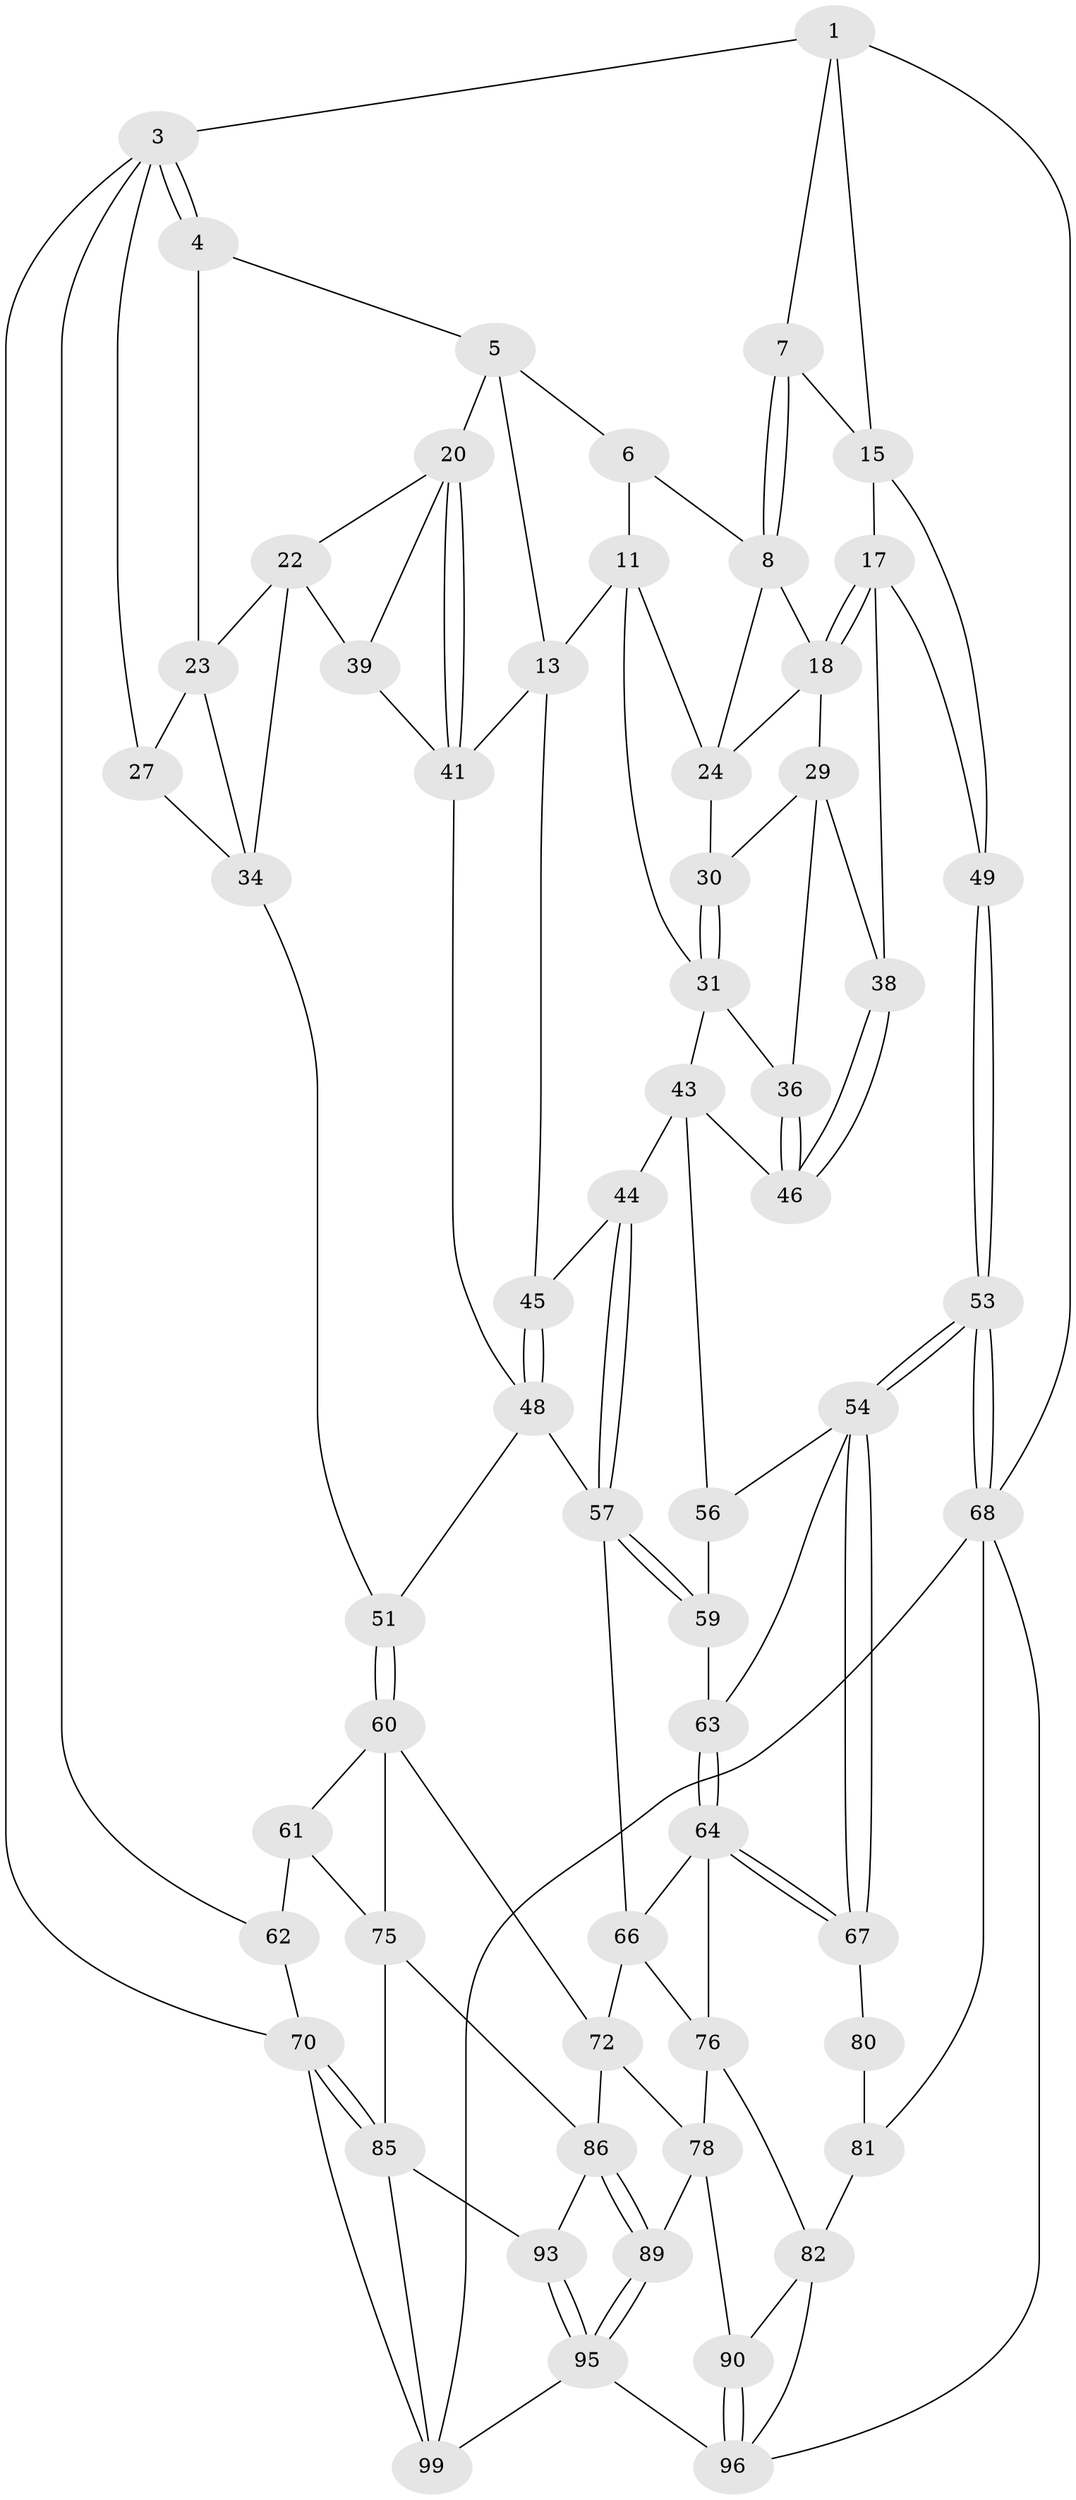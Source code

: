 // original degree distribution, {3: 0.020202020202020204, 6: 0.2222222222222222, 4: 0.25252525252525254, 5: 0.5050505050505051}
// Generated by graph-tools (version 1.1) at 2025/11/02/27/25 16:11:52]
// undirected, 61 vertices, 132 edges
graph export_dot {
graph [start="1"]
  node [color=gray90,style=filled];
  1 [pos="+0.8640197557971475+0",super="+2"];
  3 [pos="+0+0",super="+26"];
  4 [pos="+0.30630582919209254+0"];
  5 [pos="+0.6171440415635219+0",super="+14"];
  6 [pos="+0.7770500843135536+0",super="+10"];
  7 [pos="+0.9195744312801704+0"];
  8 [pos="+0.8992361058028818+0.06156267475102947",super="+9"];
  11 [pos="+0.7453624213250699+0.08769532559226331",super="+12"];
  13 [pos="+0.6679458290971+0.1067528943967421",super="+40"];
  15 [pos="+0.9516639836134114+0.011945095127311189",super="+16"];
  17 [pos="+0.9978902998713168+0.1654431928012107",super="+37"];
  18 [pos="+0.9175227921051521+0.10435419798317047",super="+19"];
  20 [pos="+0.4915137829831488+0.10937272824624102",super="+21"];
  22 [pos="+0.3407130026796865+0.0025284073912384152",super="+33"];
  23 [pos="+0.30108206490724887+0",super="+28"];
  24 [pos="+0.8303528207417846+0.08779459839355612",super="+25"];
  27 [pos="+0+0.22286447010894112"];
  29 [pos="+0.8380302973003022+0.13007158103343786",super="+35"];
  30 [pos="+0.8347954885396276+0.12749585451946652"];
  31 [pos="+0.7472541582223586+0.16791908978692413",super="+32"];
  34 [pos="+0.27254689288186995+0.2259142286686634",super="+52"];
  36 [pos="+0.760122467478296+0.1749380431293777"];
  38 [pos="+0.8708902367859506+0.21824948733184324"];
  39 [pos="+0.3701463399997155+0.21840075308347567"];
  41 [pos="+0.5163305736114329+0.16750739872688836",super="+42"];
  43 [pos="+0.7020653471821227+0.25298450823847096",super="+47"];
  44 [pos="+0.6409189689400336+0.2840688022847227"];
  45 [pos="+0.5982956458126499+0.24489164923549814"];
  46 [pos="+0.8298330684895797+0.2901608813336592"];
  48 [pos="+0.44818902770191044+0.3297435413333004",super="+50"];
  49 [pos="+1+0.22846444969357216"];
  51 [pos="+0.31547816095907183+0.45750993932354006"];
  53 [pos="+1+0.537489349134126"];
  54 [pos="+1+0.5403510727812606",super="+55"];
  56 [pos="+0.829833225506766+0.32564456290451504"];
  57 [pos="+0.6385585990207593+0.4028831248374105",super="+58"];
  59 [pos="+0.6812839670106359+0.4076237490224349"];
  60 [pos="+0.313065975674601+0.4623165565566243",super="+73"];
  61 [pos="+0.2999291639488026+0.4633475951292101",super="+74"];
  62 [pos="+0+0.2874450083110403",super="+69"];
  63 [pos="+0.7394085401223902+0.4570497015317012"];
  64 [pos="+0.8170441256925288+0.6330924841078659",super="+65"];
  66 [pos="+0.5863505552709847+0.4885489942204138",super="+71"];
  67 [pos="+0.8805085770195494+0.6622736640026647"];
  68 [pos="+1+1",super="+91"];
  70 [pos="+0+0.9230874306110795"];
  72 [pos="+0.4106062356608811+0.6552633906677733",super="+79"];
  75 [pos="+0.1850258776148844+0.7023501386485106",super="+84"];
  76 [pos="+0.6401958754882586+0.6489689727383617",super="+77"];
  78 [pos="+0.4788513239208573+0.7208828216429546",super="+88"];
  80 [pos="+0.8687744727767039+0.6907872974071675"];
  81 [pos="+0.784706653786277+0.8290123960385463",super="+92"];
  82 [pos="+0.7534115717653237+0.8583118724364913",super="+83"];
  85 [pos="+0.07787641241235978+0.8523033441099724",super="+94"];
  86 [pos="+0.36311368785198944+0.8109989063113744",super="+87"];
  89 [pos="+0.4624692532283035+0.9054214498597837"];
  90 [pos="+0.595222734089379+0.8913007229600023"];
  93 [pos="+0.2770053640310637+0.9129950530129791"];
  95 [pos="+0.387497524405138+1",super="+97"];
  96 [pos="+0.5906614541428953+1",super="+98"];
  99 [pos="+0.14725411753609138+1"];
  1 -- 7;
  1 -- 3;
  1 -- 68;
  1 -- 15;
  3 -- 4;
  3 -- 4;
  3 -- 70;
  3 -- 27;
  3 -- 62;
  4 -- 5;
  4 -- 23;
  5 -- 6;
  5 -- 13;
  5 -- 20;
  6 -- 8;
  6 -- 11;
  7 -- 8;
  7 -- 8;
  7 -- 15;
  8 -- 24;
  8 -- 18;
  11 -- 13;
  11 -- 31;
  11 -- 24;
  13 -- 41;
  13 -- 45;
  15 -- 17;
  15 -- 49;
  17 -- 18;
  17 -- 18;
  17 -- 38;
  17 -- 49;
  18 -- 29;
  18 -- 24;
  20 -- 41;
  20 -- 41;
  20 -- 22;
  20 -- 39;
  22 -- 23;
  22 -- 34;
  22 -- 39;
  23 -- 34;
  23 -- 27;
  24 -- 30;
  27 -- 34;
  29 -- 30;
  29 -- 36;
  29 -- 38;
  30 -- 31;
  30 -- 31;
  31 -- 36;
  31 -- 43;
  34 -- 51;
  36 -- 46;
  36 -- 46;
  38 -- 46;
  38 -- 46;
  39 -- 41;
  41 -- 48;
  43 -- 44;
  43 -- 56;
  43 -- 46;
  44 -- 45;
  44 -- 57;
  44 -- 57;
  45 -- 48;
  45 -- 48;
  48 -- 51;
  48 -- 57;
  49 -- 53;
  49 -- 53;
  51 -- 60;
  51 -- 60;
  53 -- 54;
  53 -- 54;
  53 -- 68;
  53 -- 68;
  54 -- 67;
  54 -- 67;
  54 -- 56;
  54 -- 63;
  56 -- 59;
  57 -- 59;
  57 -- 59;
  57 -- 66;
  59 -- 63;
  60 -- 61;
  60 -- 72;
  60 -- 75;
  61 -- 62 [weight=2];
  61 -- 75;
  62 -- 70;
  63 -- 64;
  63 -- 64;
  64 -- 67;
  64 -- 67;
  64 -- 66;
  64 -- 76;
  66 -- 72;
  66 -- 76;
  67 -- 80;
  68 -- 99;
  68 -- 96;
  68 -- 81;
  70 -- 85;
  70 -- 85;
  70 -- 99;
  72 -- 86;
  72 -- 78;
  75 -- 85;
  75 -- 86;
  76 -- 78;
  76 -- 82;
  78 -- 89;
  78 -- 90;
  80 -- 81 [weight=2];
  81 -- 82;
  82 -- 90;
  82 -- 96;
  85 -- 99;
  85 -- 93;
  86 -- 89;
  86 -- 89;
  86 -- 93;
  89 -- 95;
  89 -- 95;
  90 -- 96;
  90 -- 96;
  93 -- 95;
  93 -- 95;
  95 -- 96;
  95 -- 99;
}
